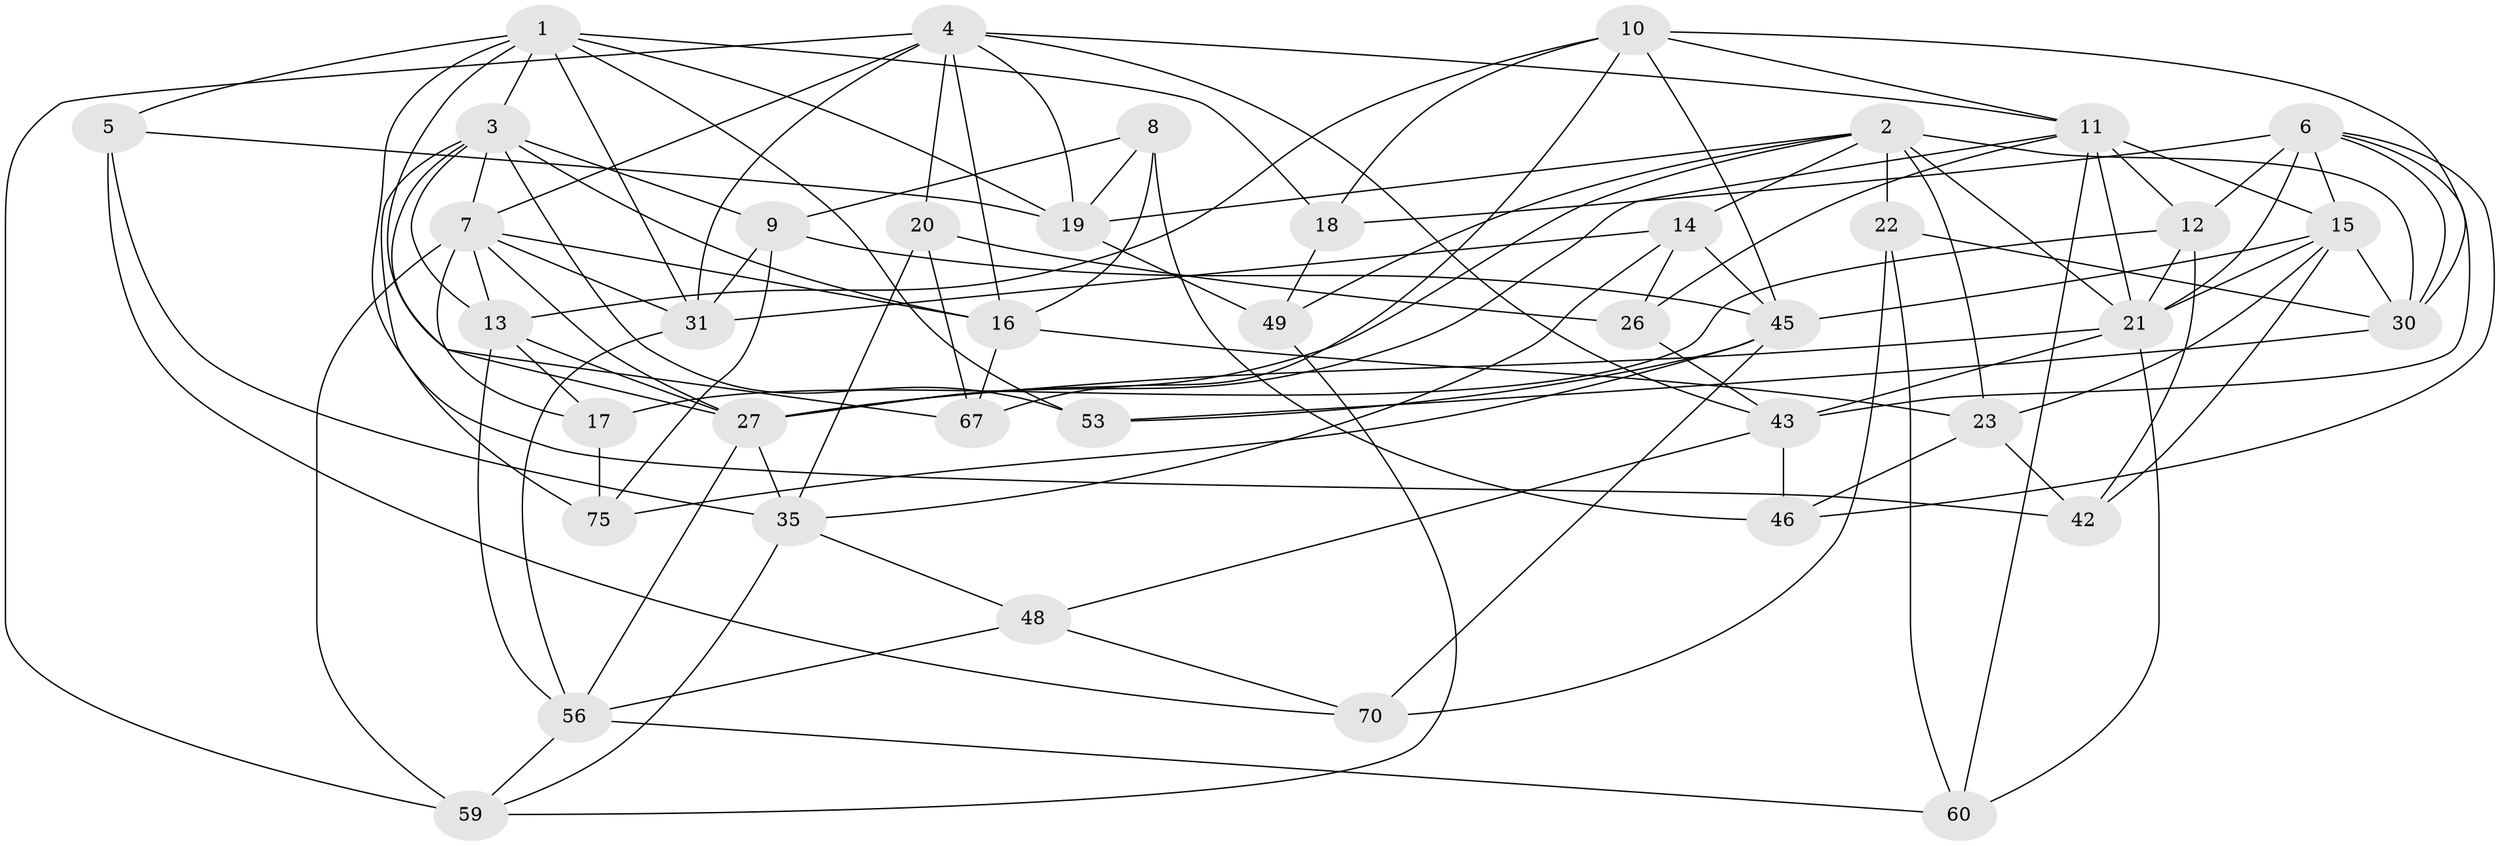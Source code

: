 // original degree distribution, {4: 1.0}
// Generated by graph-tools (version 1.1) at 2025/20/03/04/25 18:20:30]
// undirected, 41 vertices, 114 edges
graph export_dot {
graph [start="1"]
  node [color=gray90,style=filled];
  1 [super="+38"];
  2 [super="+34+29"];
  3 [super="+76"];
  4 [super="+36+69"];
  5;
  6 [super="+58+28"];
  7 [super="+44+57"];
  8;
  9 [super="+74"];
  10 [super="+80"];
  11 [super="+50"];
  12 [super="+47"];
  13 [super="+52"];
  14 [super="+24"];
  15 [super="+32+66"];
  16 [super="+25+51"];
  17;
  18;
  19 [super="+37"];
  20;
  21 [super="+54+40"];
  22;
  23 [super="+41"];
  26;
  27 [super="+73+65"];
  30 [super="+62"];
  31 [super="+77"];
  35 [super="+55"];
  42;
  43 [super="+78"];
  45 [super="+63+64"];
  46;
  48;
  49;
  53;
  56 [super="+71"];
  59 [super="+72"];
  60;
  67;
  70;
  75;
  1 -- 18;
  1 -- 67;
  1 -- 3;
  1 -- 19;
  1 -- 5;
  1 -- 53;
  1 -- 42;
  1 -- 31;
  2 -- 22;
  2 -- 49;
  2 -- 27;
  2 -- 30;
  2 -- 21 [weight=2];
  2 -- 23;
  2 -- 14 [weight=2];
  2 -- 19;
  3 -- 9;
  3 -- 27;
  3 -- 16;
  3 -- 53;
  3 -- 7;
  3 -- 75;
  3 -- 13;
  4 -- 31;
  4 -- 16;
  4 -- 20;
  4 -- 11;
  4 -- 43;
  4 -- 7;
  4 -- 59;
  4 -- 19;
  5 -- 19;
  5 -- 70;
  5 -- 35;
  6 -- 46;
  6 -- 15;
  6 -- 18;
  6 -- 43;
  6 -- 12 [weight=2];
  6 -- 30;
  6 -- 21;
  7 -- 59 [weight=2];
  7 -- 31;
  7 -- 16 [weight=2];
  7 -- 17;
  7 -- 27;
  7 -- 13;
  8 -- 46;
  8 -- 19;
  8 -- 9;
  8 -- 16;
  9 -- 75;
  9 -- 45 [weight=2];
  9 -- 31;
  10 -- 18;
  10 -- 30;
  10 -- 67;
  10 -- 13;
  10 -- 11;
  10 -- 45;
  11 -- 26;
  11 -- 27;
  11 -- 60;
  11 -- 15 [weight=2];
  11 -- 21 [weight=2];
  11 -- 12;
  12 -- 42;
  12 -- 17;
  12 -- 21;
  13 -- 56;
  13 -- 17;
  13 -- 27;
  14 -- 26;
  14 -- 35;
  14 -- 31;
  14 -- 45;
  15 -- 42;
  15 -- 23;
  15 -- 30;
  15 -- 45;
  15 -- 21;
  16 -- 23 [weight=2];
  16 -- 67;
  17 -- 75;
  18 -- 49;
  19 -- 49;
  20 -- 67;
  20 -- 26;
  20 -- 35;
  21 -- 43;
  21 -- 60;
  21 -- 27;
  22 -- 60;
  22 -- 70;
  22 -- 30;
  23 -- 46;
  23 -- 42;
  26 -- 43;
  27 -- 56;
  27 -- 35;
  30 -- 53;
  31 -- 56;
  35 -- 48;
  35 -- 59;
  43 -- 48;
  43 -- 46;
  45 -- 53;
  45 -- 70;
  45 -- 75;
  48 -- 70;
  48 -- 56;
  49 -- 59;
  56 -- 60;
  56 -- 59;
}

